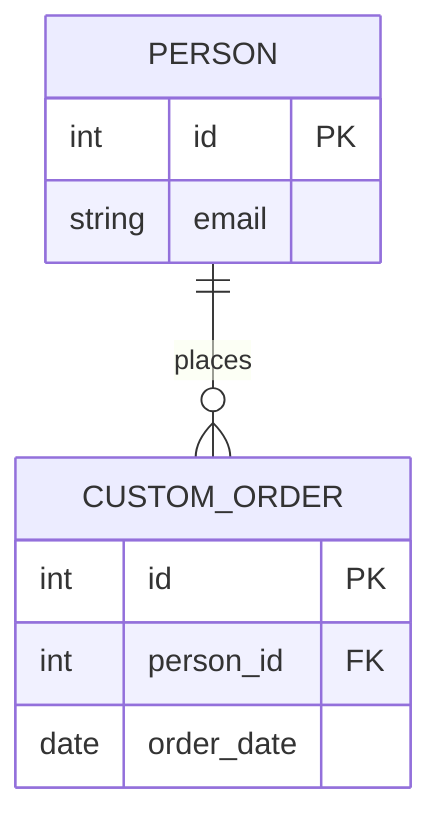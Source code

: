 erDiagram
    PERSON {
        int id PK
        string email
    }
    CUSTOM_ORDER {
        int id PK
        int person_id FK
        date order_date
    }
    PERSON ||--o{ CUSTOM_ORDER : places